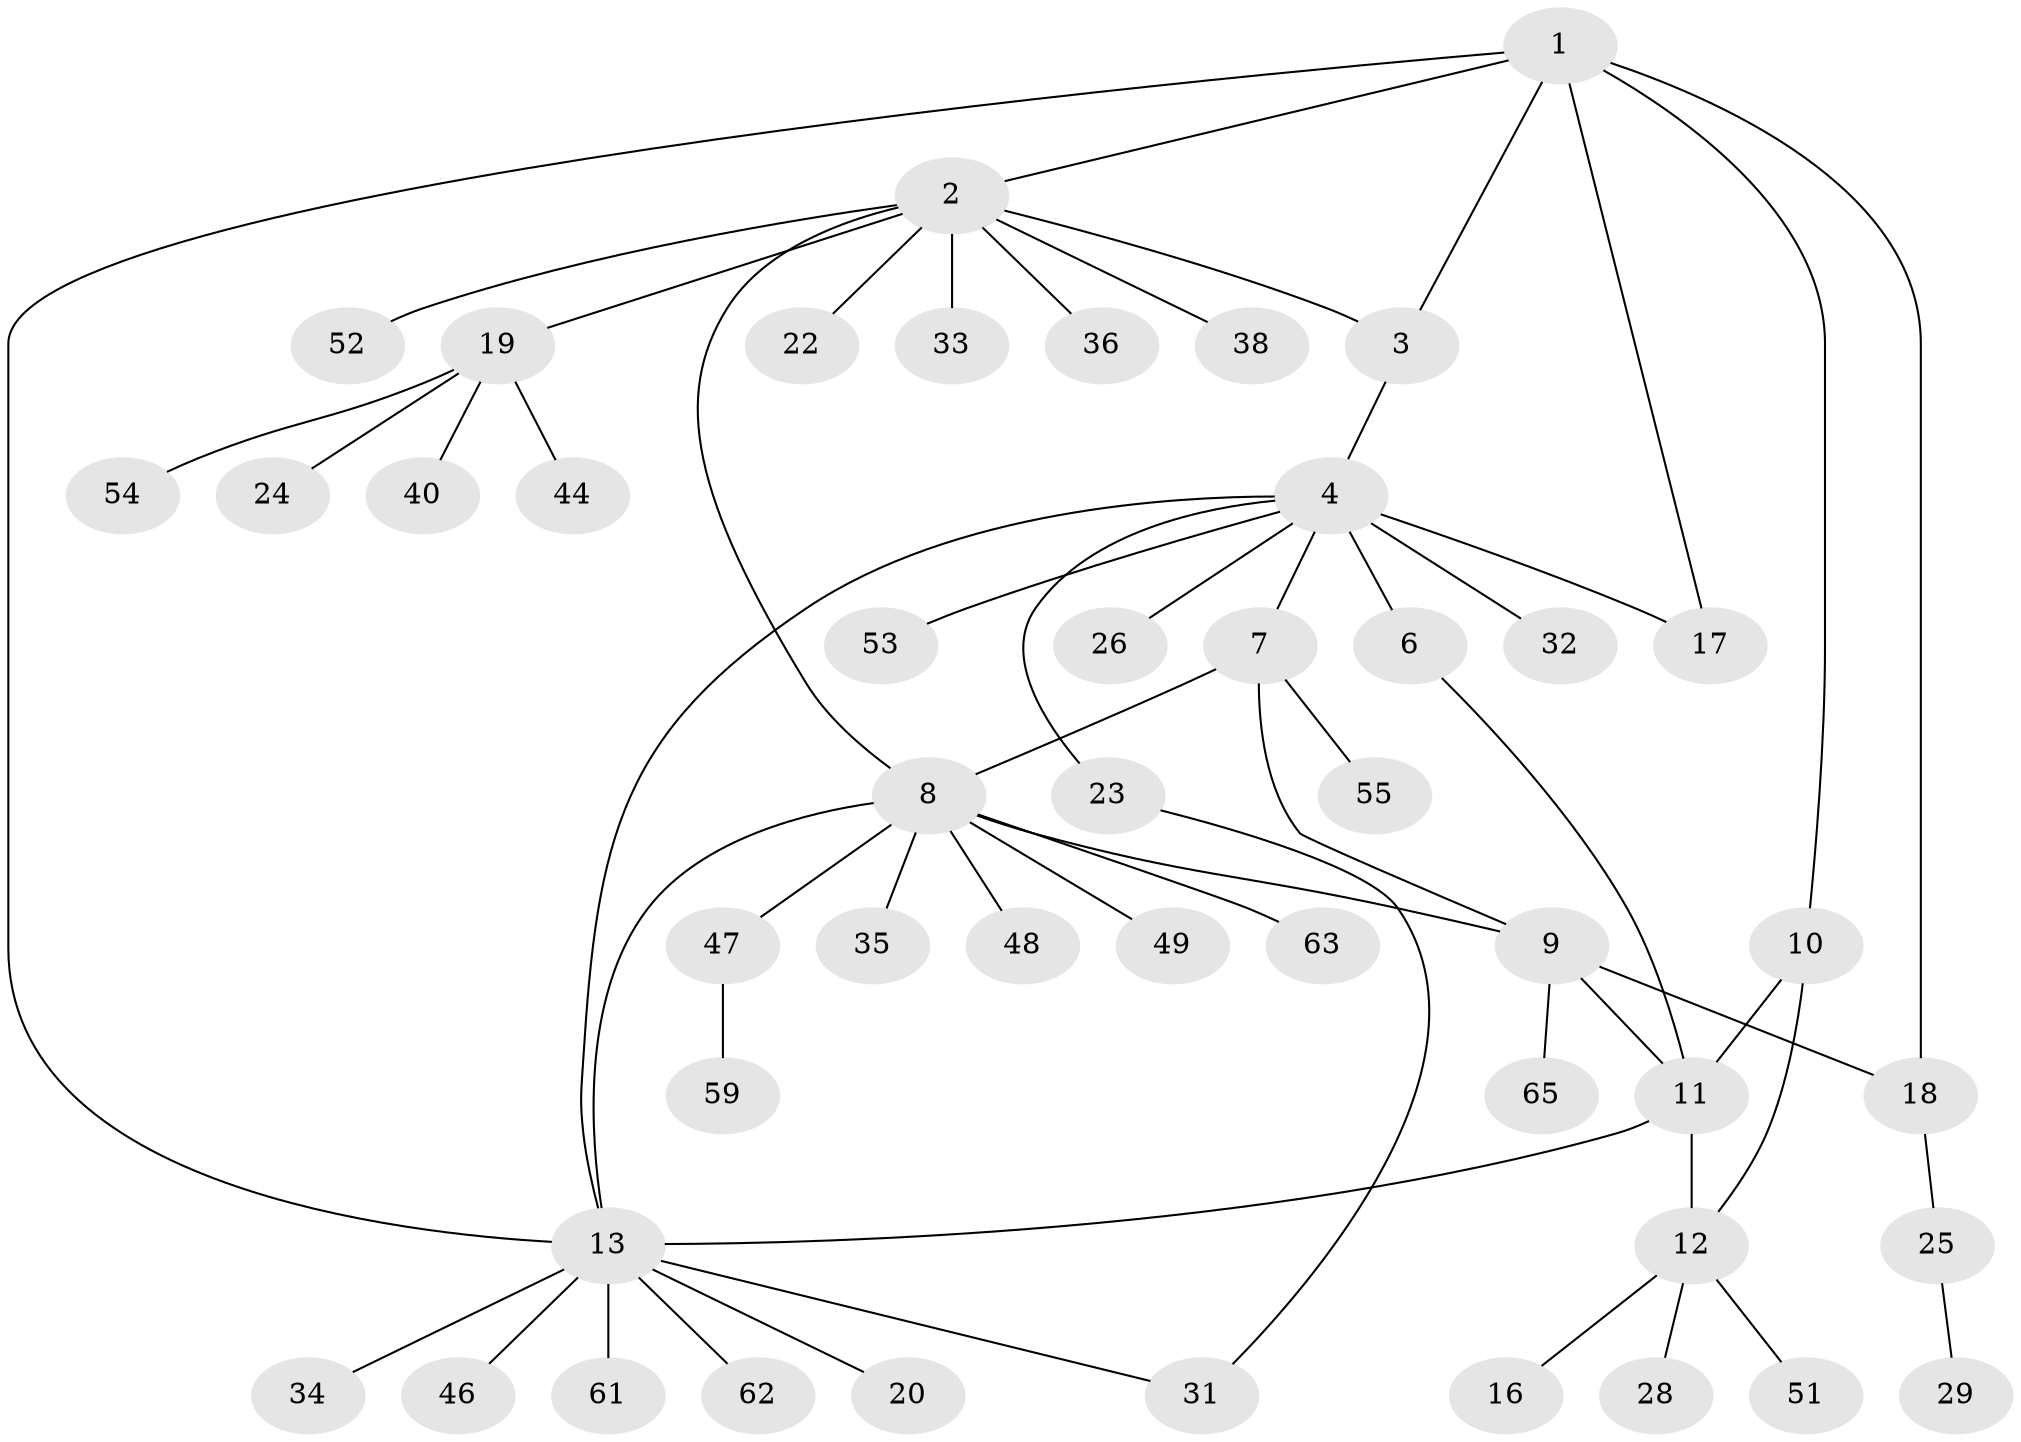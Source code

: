 // Generated by graph-tools (version 1.1) at 2025/52/02/27/25 19:52:17]
// undirected, 47 vertices, 58 edges
graph export_dot {
graph [start="1"]
  node [color=gray90,style=filled];
  1 [super="+58"];
  2 [super="+45"];
  3;
  4 [super="+5"];
  6 [super="+57"];
  7 [super="+27"];
  8 [super="+15"];
  9 [super="+37"];
  10 [super="+21"];
  11;
  12 [super="+60"];
  13 [super="+14"];
  16;
  17 [super="+39"];
  18 [super="+56"];
  19 [super="+50"];
  20;
  22;
  23 [super="+42"];
  24;
  25 [super="+43"];
  26;
  28 [super="+30"];
  29;
  31;
  32;
  33;
  34;
  35 [super="+41"];
  36;
  38;
  40 [super="+64"];
  44;
  46;
  47;
  48;
  49;
  51;
  52;
  53;
  54;
  55;
  59;
  61;
  62;
  63;
  65;
  1 -- 2;
  1 -- 3;
  1 -- 10;
  1 -- 13;
  1 -- 18;
  1 -- 17;
  2 -- 3;
  2 -- 8;
  2 -- 19;
  2 -- 22;
  2 -- 33;
  2 -- 36;
  2 -- 38;
  2 -- 52;
  3 -- 4;
  4 -- 6 [weight=2];
  4 -- 23;
  4 -- 26;
  4 -- 53;
  4 -- 32;
  4 -- 17;
  4 -- 7;
  4 -- 13;
  6 -- 11;
  7 -- 8;
  7 -- 9;
  7 -- 55;
  8 -- 9;
  8 -- 47;
  8 -- 63;
  8 -- 48;
  8 -- 49;
  8 -- 35;
  8 -- 13 [weight=2];
  9 -- 11;
  9 -- 18;
  9 -- 65;
  10 -- 11;
  10 -- 12;
  11 -- 12;
  11 -- 13;
  12 -- 16;
  12 -- 28;
  12 -- 51;
  13 -- 20;
  13 -- 34;
  13 -- 61;
  13 -- 46;
  13 -- 62;
  13 -- 31;
  18 -- 25;
  19 -- 24;
  19 -- 40;
  19 -- 44;
  19 -- 54;
  23 -- 31;
  25 -- 29;
  47 -- 59;
}
